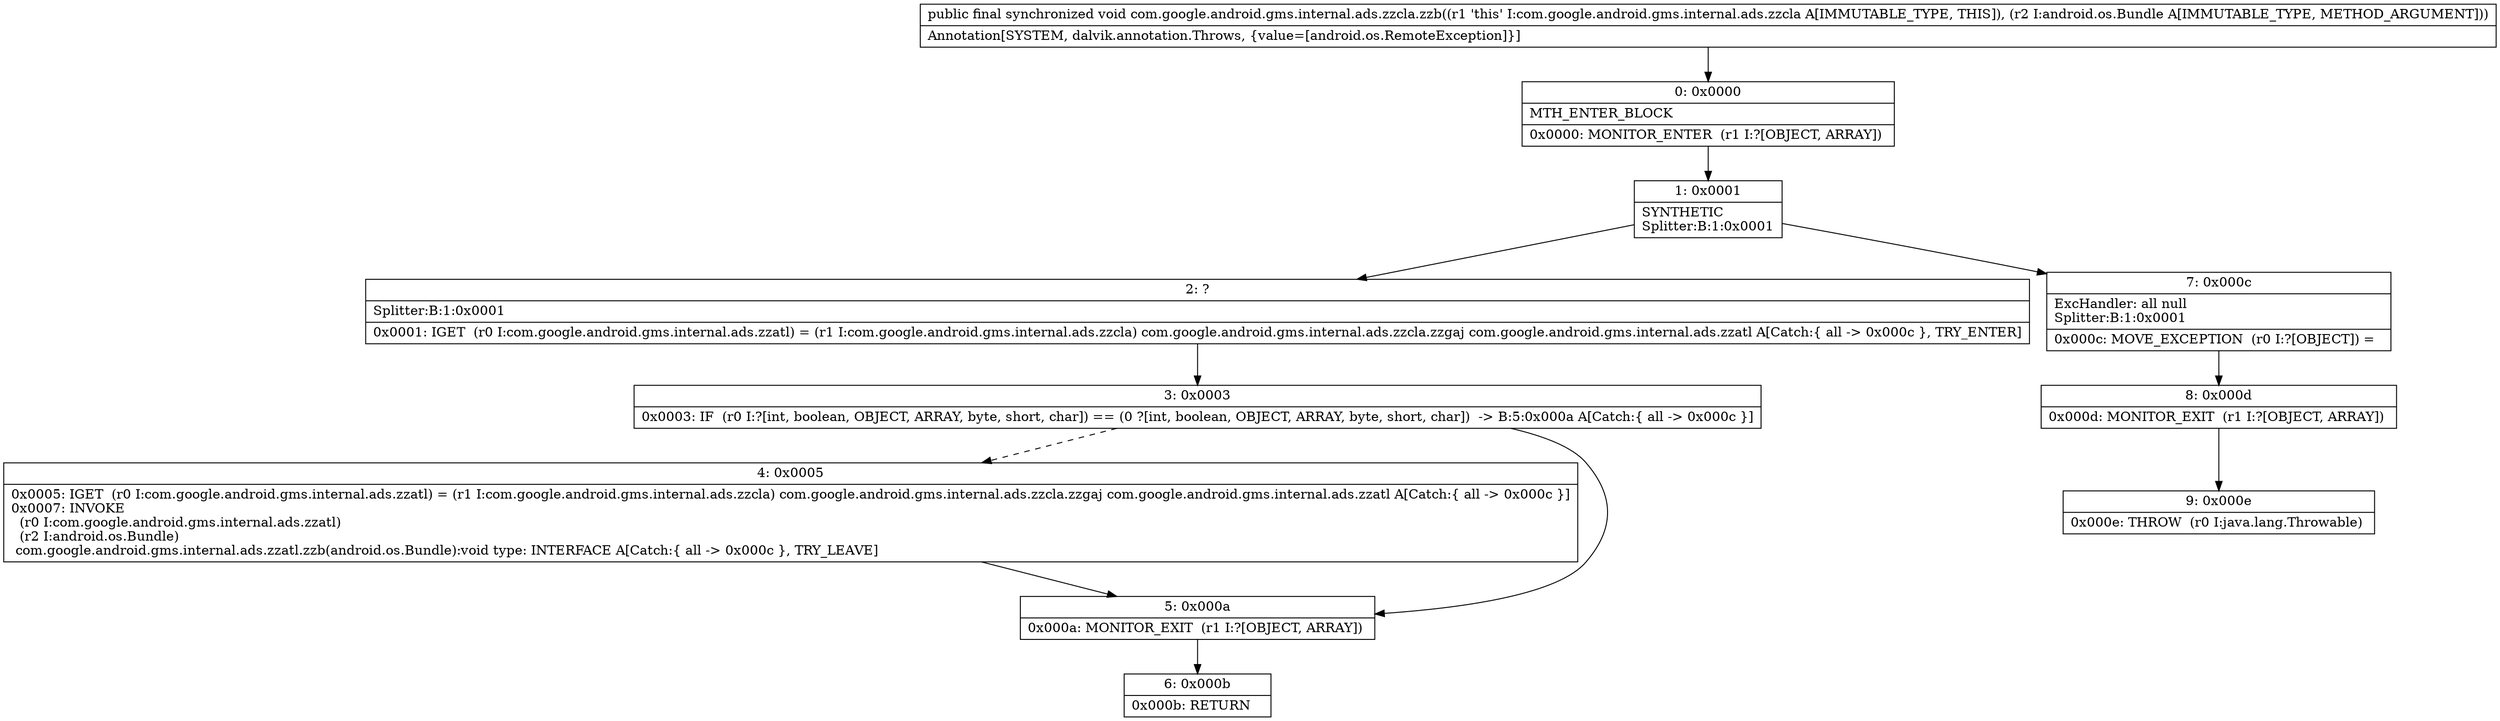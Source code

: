 digraph "CFG forcom.google.android.gms.internal.ads.zzcla.zzb(Landroid\/os\/Bundle;)V" {
Node_0 [shape=record,label="{0\:\ 0x0000|MTH_ENTER_BLOCK\l|0x0000: MONITOR_ENTER  (r1 I:?[OBJECT, ARRAY]) \l}"];
Node_1 [shape=record,label="{1\:\ 0x0001|SYNTHETIC\lSplitter:B:1:0x0001\l}"];
Node_2 [shape=record,label="{2\:\ ?|Splitter:B:1:0x0001\l|0x0001: IGET  (r0 I:com.google.android.gms.internal.ads.zzatl) = (r1 I:com.google.android.gms.internal.ads.zzcla) com.google.android.gms.internal.ads.zzcla.zzgaj com.google.android.gms.internal.ads.zzatl A[Catch:\{ all \-\> 0x000c \}, TRY_ENTER]\l}"];
Node_3 [shape=record,label="{3\:\ 0x0003|0x0003: IF  (r0 I:?[int, boolean, OBJECT, ARRAY, byte, short, char]) == (0 ?[int, boolean, OBJECT, ARRAY, byte, short, char])  \-\> B:5:0x000a A[Catch:\{ all \-\> 0x000c \}]\l}"];
Node_4 [shape=record,label="{4\:\ 0x0005|0x0005: IGET  (r0 I:com.google.android.gms.internal.ads.zzatl) = (r1 I:com.google.android.gms.internal.ads.zzcla) com.google.android.gms.internal.ads.zzcla.zzgaj com.google.android.gms.internal.ads.zzatl A[Catch:\{ all \-\> 0x000c \}]\l0x0007: INVOKE  \l  (r0 I:com.google.android.gms.internal.ads.zzatl)\l  (r2 I:android.os.Bundle)\l com.google.android.gms.internal.ads.zzatl.zzb(android.os.Bundle):void type: INTERFACE A[Catch:\{ all \-\> 0x000c \}, TRY_LEAVE]\l}"];
Node_5 [shape=record,label="{5\:\ 0x000a|0x000a: MONITOR_EXIT  (r1 I:?[OBJECT, ARRAY]) \l}"];
Node_6 [shape=record,label="{6\:\ 0x000b|0x000b: RETURN   \l}"];
Node_7 [shape=record,label="{7\:\ 0x000c|ExcHandler: all null\lSplitter:B:1:0x0001\l|0x000c: MOVE_EXCEPTION  (r0 I:?[OBJECT]) =  \l}"];
Node_8 [shape=record,label="{8\:\ 0x000d|0x000d: MONITOR_EXIT  (r1 I:?[OBJECT, ARRAY]) \l}"];
Node_9 [shape=record,label="{9\:\ 0x000e|0x000e: THROW  (r0 I:java.lang.Throwable) \l}"];
MethodNode[shape=record,label="{public final synchronized void com.google.android.gms.internal.ads.zzcla.zzb((r1 'this' I:com.google.android.gms.internal.ads.zzcla A[IMMUTABLE_TYPE, THIS]), (r2 I:android.os.Bundle A[IMMUTABLE_TYPE, METHOD_ARGUMENT]))  | Annotation[SYSTEM, dalvik.annotation.Throws, \{value=[android.os.RemoteException]\}]\l}"];
MethodNode -> Node_0;
Node_0 -> Node_1;
Node_1 -> Node_2;
Node_1 -> Node_7;
Node_2 -> Node_3;
Node_3 -> Node_4[style=dashed];
Node_3 -> Node_5;
Node_4 -> Node_5;
Node_5 -> Node_6;
Node_7 -> Node_8;
Node_8 -> Node_9;
}


